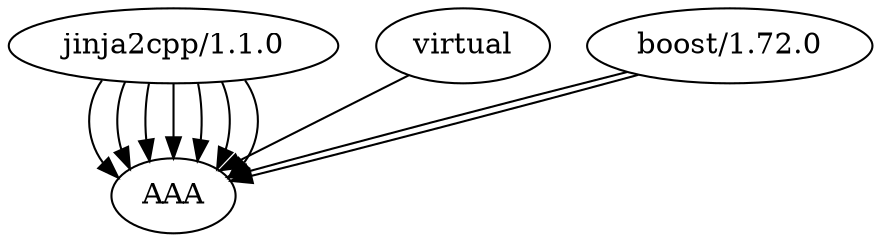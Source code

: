 digraph {
        "jinja2cpp/1.1.0" -> "AAA"
        "jinja2cpp/1.1.0" -> "AAA"
        "jinja2cpp/1.1.0" -> "AAA"
        "jinja2cpp/1.1.0" -> "AAA"
        "jinja2cpp/1.1.0" -> "AAA"
        "jinja2cpp/1.1.0" -> "AAA"
        "jinja2cpp/1.1.0" -> "AAA"
        "virtual" -> "AAA"
        "boost/1.72.0" -> "AAA"
        "boost/1.72.0" -> "AAA"
}